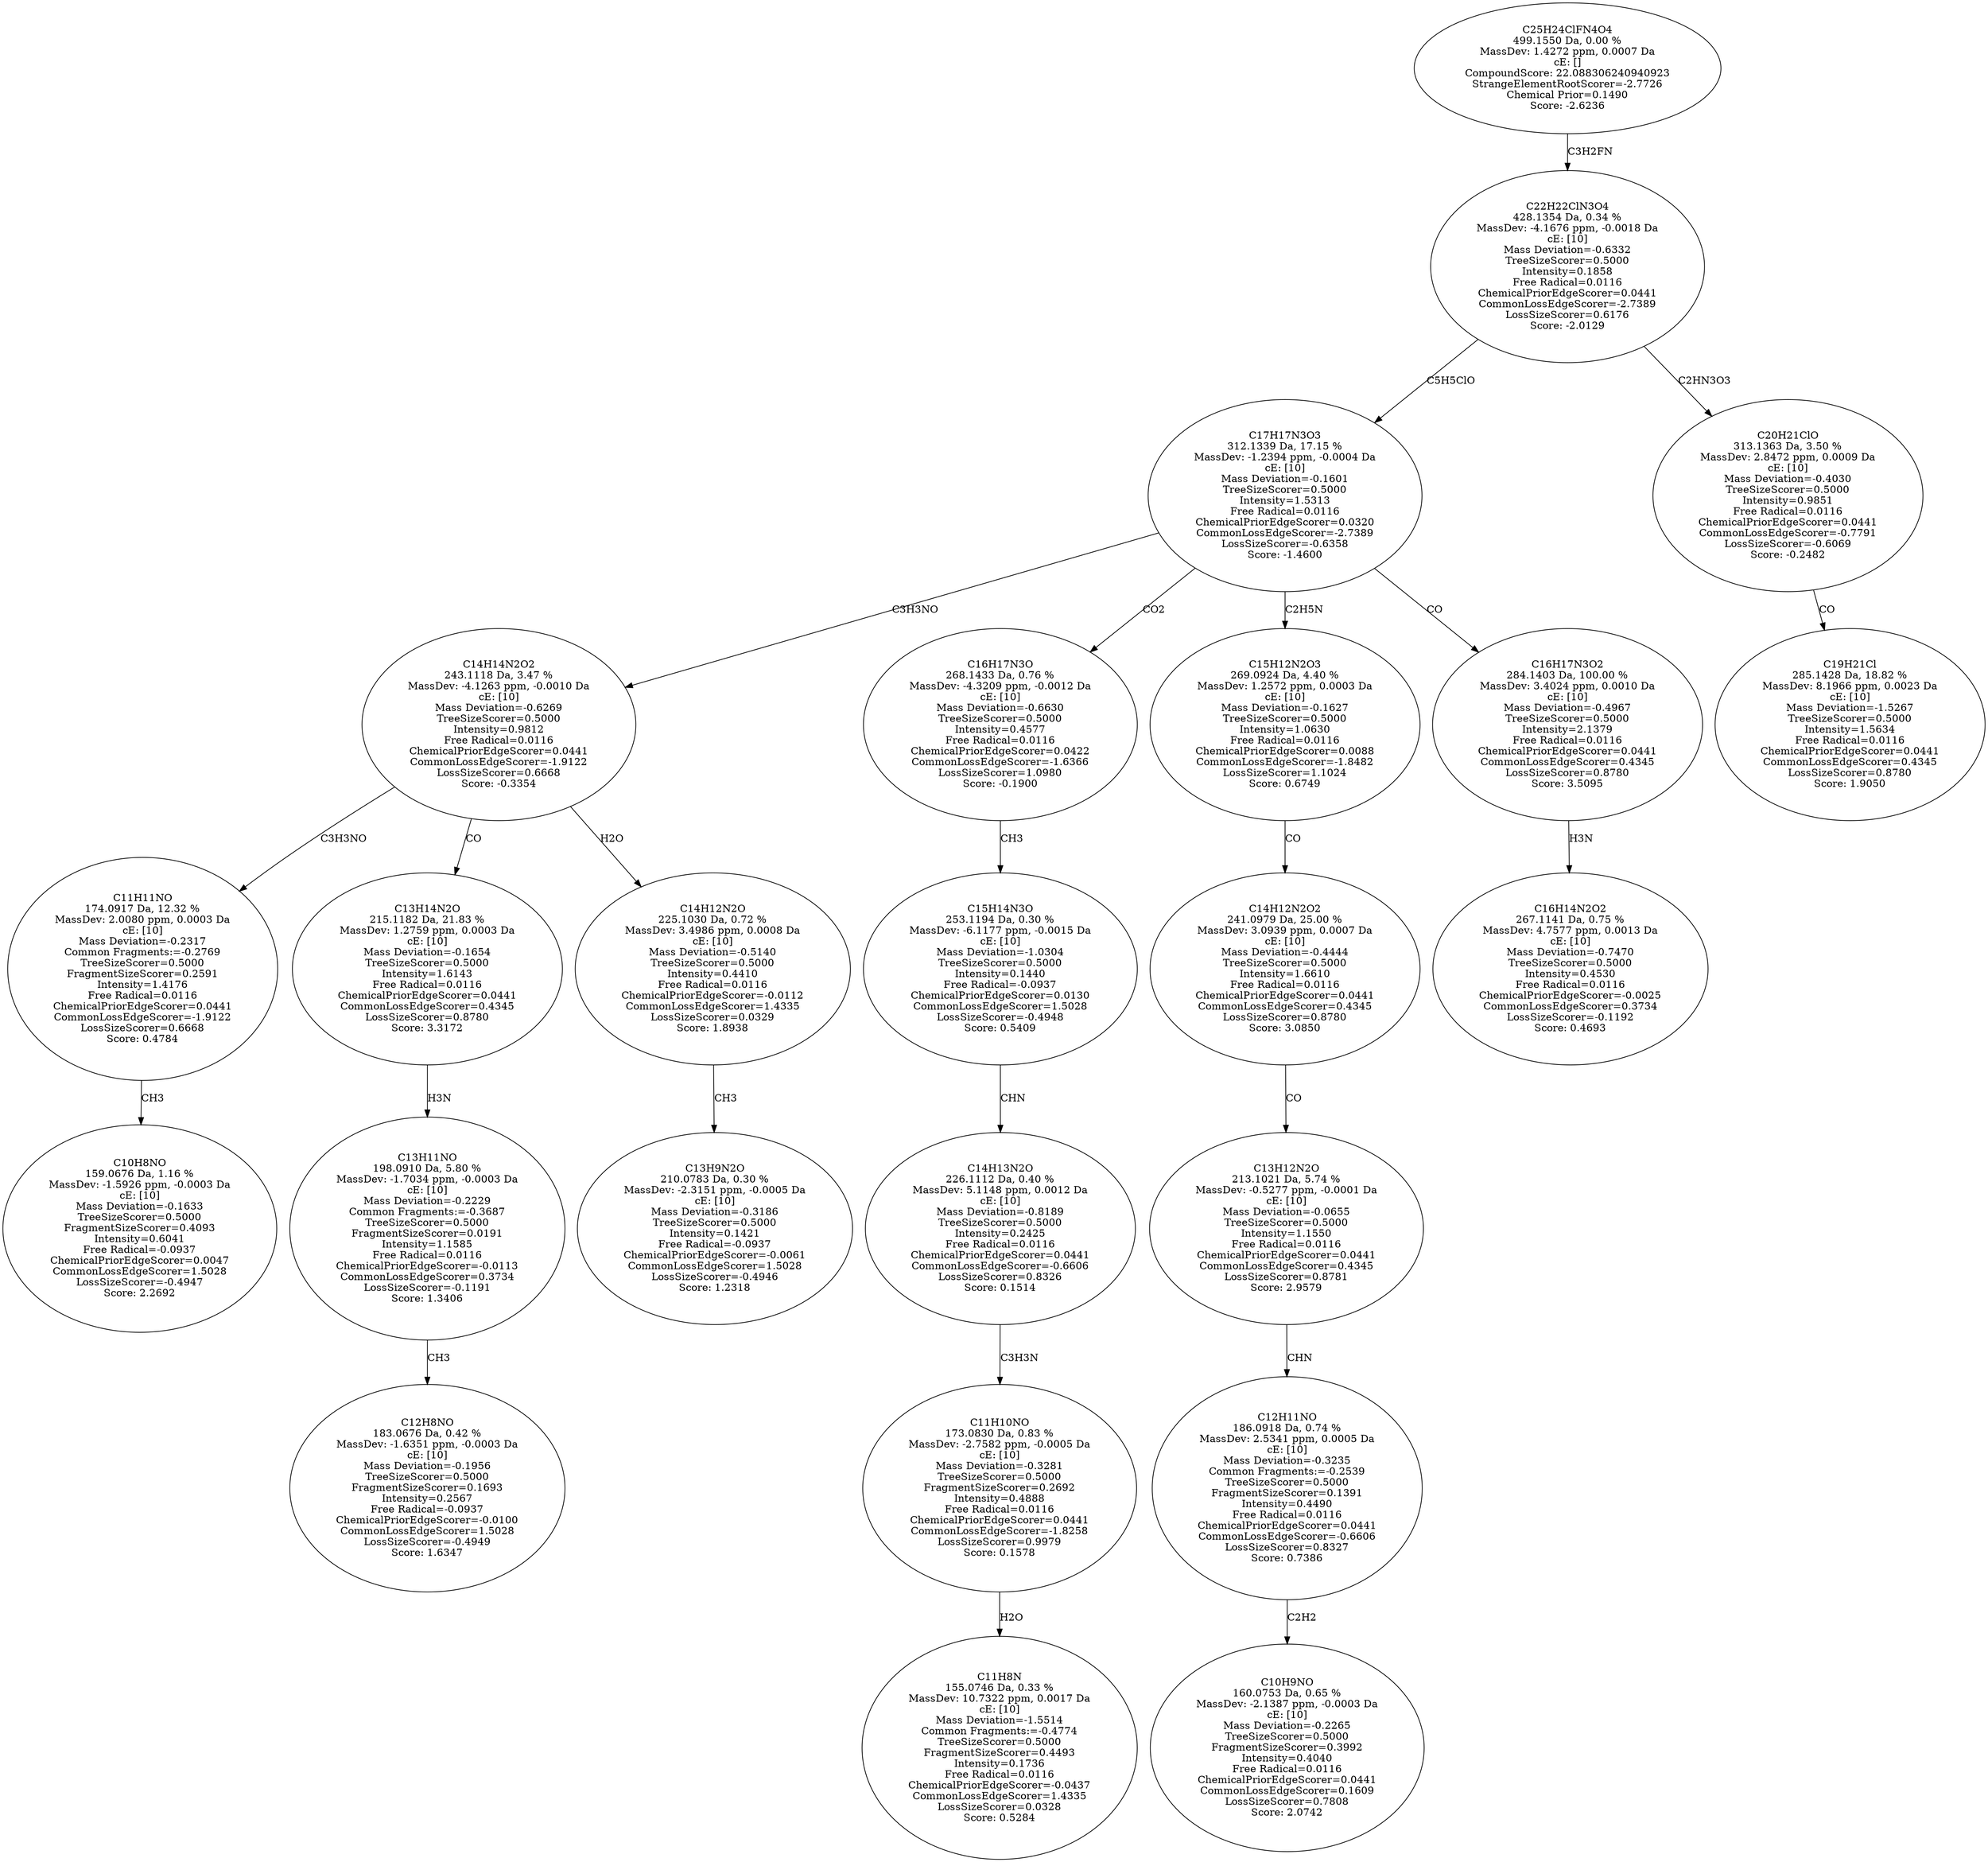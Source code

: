 strict digraph {
v1 [label="C10H8NO\n159.0676 Da, 1.16 %\nMassDev: -1.5926 ppm, -0.0003 Da\ncE: [10]\nMass Deviation=-0.1633\nTreeSizeScorer=0.5000\nFragmentSizeScorer=0.4093\nIntensity=0.6041\nFree Radical=-0.0937\nChemicalPriorEdgeScorer=0.0047\nCommonLossEdgeScorer=1.5028\nLossSizeScorer=-0.4947\nScore: 2.2692"];
v2 [label="C11H11NO\n174.0917 Da, 12.32 %\nMassDev: 2.0080 ppm, 0.0003 Da\ncE: [10]\nMass Deviation=-0.2317\nCommon Fragments:=-0.2769\nTreeSizeScorer=0.5000\nFragmentSizeScorer=0.2591\nIntensity=1.4176\nFree Radical=0.0116\nChemicalPriorEdgeScorer=0.0441\nCommonLossEdgeScorer=-1.9122\nLossSizeScorer=0.6668\nScore: 0.4784"];
v3 [label="C12H8NO\n183.0676 Da, 0.42 %\nMassDev: -1.6351 ppm, -0.0003 Da\ncE: [10]\nMass Deviation=-0.1956\nTreeSizeScorer=0.5000\nFragmentSizeScorer=0.1693\nIntensity=0.2567\nFree Radical=-0.0937\nChemicalPriorEdgeScorer=-0.0100\nCommonLossEdgeScorer=1.5028\nLossSizeScorer=-0.4949\nScore: 1.6347"];
v4 [label="C13H11NO\n198.0910 Da, 5.80 %\nMassDev: -1.7034 ppm, -0.0003 Da\ncE: [10]\nMass Deviation=-0.2229\nCommon Fragments:=-0.3687\nTreeSizeScorer=0.5000\nFragmentSizeScorer=0.0191\nIntensity=1.1585\nFree Radical=0.0116\nChemicalPriorEdgeScorer=-0.0113\nCommonLossEdgeScorer=0.3734\nLossSizeScorer=-0.1191\nScore: 1.3406"];
v5 [label="C13H14N2O\n215.1182 Da, 21.83 %\nMassDev: 1.2759 ppm, 0.0003 Da\ncE: [10]\nMass Deviation=-0.1654\nTreeSizeScorer=0.5000\nIntensity=1.6143\nFree Radical=0.0116\nChemicalPriorEdgeScorer=0.0441\nCommonLossEdgeScorer=0.4345\nLossSizeScorer=0.8780\nScore: 3.3172"];
v6 [label="C13H9N2O\n210.0783 Da, 0.30 %\nMassDev: -2.3151 ppm, -0.0005 Da\ncE: [10]\nMass Deviation=-0.3186\nTreeSizeScorer=0.5000\nIntensity=0.1421\nFree Radical=-0.0937\nChemicalPriorEdgeScorer=-0.0061\nCommonLossEdgeScorer=1.5028\nLossSizeScorer=-0.4946\nScore: 1.2318"];
v7 [label="C14H12N2O\n225.1030 Da, 0.72 %\nMassDev: 3.4986 ppm, 0.0008 Da\ncE: [10]\nMass Deviation=-0.5140\nTreeSizeScorer=0.5000\nIntensity=0.4410\nFree Radical=0.0116\nChemicalPriorEdgeScorer=-0.0112\nCommonLossEdgeScorer=1.4335\nLossSizeScorer=0.0329\nScore: 1.8938"];
v8 [label="C14H14N2O2\n243.1118 Da, 3.47 %\nMassDev: -4.1263 ppm, -0.0010 Da\ncE: [10]\nMass Deviation=-0.6269\nTreeSizeScorer=0.5000\nIntensity=0.9812\nFree Radical=0.0116\nChemicalPriorEdgeScorer=0.0441\nCommonLossEdgeScorer=-1.9122\nLossSizeScorer=0.6668\nScore: -0.3354"];
v9 [label="C11H8N\n155.0746 Da, 0.33 %\nMassDev: 10.7322 ppm, 0.0017 Da\ncE: [10]\nMass Deviation=-1.5514\nCommon Fragments:=-0.4774\nTreeSizeScorer=0.5000\nFragmentSizeScorer=0.4493\nIntensity=0.1736\nFree Radical=0.0116\nChemicalPriorEdgeScorer=-0.0437\nCommonLossEdgeScorer=1.4335\nLossSizeScorer=0.0328\nScore: 0.5284"];
v10 [label="C11H10NO\n173.0830 Da, 0.83 %\nMassDev: -2.7582 ppm, -0.0005 Da\ncE: [10]\nMass Deviation=-0.3281\nTreeSizeScorer=0.5000\nFragmentSizeScorer=0.2692\nIntensity=0.4888\nFree Radical=0.0116\nChemicalPriorEdgeScorer=0.0441\nCommonLossEdgeScorer=-1.8258\nLossSizeScorer=0.9979\nScore: 0.1578"];
v11 [label="C14H13N2O\n226.1112 Da, 0.40 %\nMassDev: 5.1148 ppm, 0.0012 Da\ncE: [10]\nMass Deviation=-0.8189\nTreeSizeScorer=0.5000\nIntensity=0.2425\nFree Radical=0.0116\nChemicalPriorEdgeScorer=0.0441\nCommonLossEdgeScorer=-0.6606\nLossSizeScorer=0.8326\nScore: 0.1514"];
v12 [label="C15H14N3O\n253.1194 Da, 0.30 %\nMassDev: -6.1177 ppm, -0.0015 Da\ncE: [10]\nMass Deviation=-1.0304\nTreeSizeScorer=0.5000\nIntensity=0.1440\nFree Radical=-0.0937\nChemicalPriorEdgeScorer=0.0130\nCommonLossEdgeScorer=1.5028\nLossSizeScorer=-0.4948\nScore: 0.5409"];
v13 [label="C16H17N3O\n268.1433 Da, 0.76 %\nMassDev: -4.3209 ppm, -0.0012 Da\ncE: [10]\nMass Deviation=-0.6630\nTreeSizeScorer=0.5000\nIntensity=0.4577\nFree Radical=0.0116\nChemicalPriorEdgeScorer=0.0422\nCommonLossEdgeScorer=-1.6366\nLossSizeScorer=1.0980\nScore: -0.1900"];
v14 [label="C10H9NO\n160.0753 Da, 0.65 %\nMassDev: -2.1387 ppm, -0.0003 Da\ncE: [10]\nMass Deviation=-0.2265\nTreeSizeScorer=0.5000\nFragmentSizeScorer=0.3992\nIntensity=0.4040\nFree Radical=0.0116\nChemicalPriorEdgeScorer=0.0441\nCommonLossEdgeScorer=0.1609\nLossSizeScorer=0.7808\nScore: 2.0742"];
v15 [label="C12H11NO\n186.0918 Da, 0.74 %\nMassDev: 2.5341 ppm, 0.0005 Da\ncE: [10]\nMass Deviation=-0.3235\nCommon Fragments:=-0.2539\nTreeSizeScorer=0.5000\nFragmentSizeScorer=0.1391\nIntensity=0.4490\nFree Radical=0.0116\nChemicalPriorEdgeScorer=0.0441\nCommonLossEdgeScorer=-0.6606\nLossSizeScorer=0.8327\nScore: 0.7386"];
v16 [label="C13H12N2O\n213.1021 Da, 5.74 %\nMassDev: -0.5277 ppm, -0.0001 Da\ncE: [10]\nMass Deviation=-0.0655\nTreeSizeScorer=0.5000\nIntensity=1.1550\nFree Radical=0.0116\nChemicalPriorEdgeScorer=0.0441\nCommonLossEdgeScorer=0.4345\nLossSizeScorer=0.8781\nScore: 2.9579"];
v17 [label="C14H12N2O2\n241.0979 Da, 25.00 %\nMassDev: 3.0939 ppm, 0.0007 Da\ncE: [10]\nMass Deviation=-0.4444\nTreeSizeScorer=0.5000\nIntensity=1.6610\nFree Radical=0.0116\nChemicalPriorEdgeScorer=0.0441\nCommonLossEdgeScorer=0.4345\nLossSizeScorer=0.8780\nScore: 3.0850"];
v18 [label="C15H12N2O3\n269.0924 Da, 4.40 %\nMassDev: 1.2572 ppm, 0.0003 Da\ncE: [10]\nMass Deviation=-0.1627\nTreeSizeScorer=0.5000\nIntensity=1.0630\nFree Radical=0.0116\nChemicalPriorEdgeScorer=0.0088\nCommonLossEdgeScorer=-1.8482\nLossSizeScorer=1.1024\nScore: 0.6749"];
v19 [label="C16H14N2O2\n267.1141 Da, 0.75 %\nMassDev: 4.7577 ppm, 0.0013 Da\ncE: [10]\nMass Deviation=-0.7470\nTreeSizeScorer=0.5000\nIntensity=0.4530\nFree Radical=0.0116\nChemicalPriorEdgeScorer=-0.0025\nCommonLossEdgeScorer=0.3734\nLossSizeScorer=-0.1192\nScore: 0.4693"];
v20 [label="C16H17N3O2\n284.1403 Da, 100.00 %\nMassDev: 3.4024 ppm, 0.0010 Da\ncE: [10]\nMass Deviation=-0.4967\nTreeSizeScorer=0.5000\nIntensity=2.1379\nFree Radical=0.0116\nChemicalPriorEdgeScorer=0.0441\nCommonLossEdgeScorer=0.4345\nLossSizeScorer=0.8780\nScore: 3.5095"];
v21 [label="C17H17N3O3\n312.1339 Da, 17.15 %\nMassDev: -1.2394 ppm, -0.0004 Da\ncE: [10]\nMass Deviation=-0.1601\nTreeSizeScorer=0.5000\nIntensity=1.5313\nFree Radical=0.0116\nChemicalPriorEdgeScorer=0.0320\nCommonLossEdgeScorer=-2.7389\nLossSizeScorer=-0.6358\nScore: -1.4600"];
v22 [label="C19H21Cl\n285.1428 Da, 18.82 %\nMassDev: 8.1966 ppm, 0.0023 Da\ncE: [10]\nMass Deviation=-1.5267\nTreeSizeScorer=0.5000\nIntensity=1.5634\nFree Radical=0.0116\nChemicalPriorEdgeScorer=0.0441\nCommonLossEdgeScorer=0.4345\nLossSizeScorer=0.8780\nScore: 1.9050"];
v23 [label="C20H21ClO\n313.1363 Da, 3.50 %\nMassDev: 2.8472 ppm, 0.0009 Da\ncE: [10]\nMass Deviation=-0.4030\nTreeSizeScorer=0.5000\nIntensity=0.9851\nFree Radical=0.0116\nChemicalPriorEdgeScorer=0.0441\nCommonLossEdgeScorer=-0.7791\nLossSizeScorer=-0.6069\nScore: -0.2482"];
v24 [label="C22H22ClN3O4\n428.1354 Da, 0.34 %\nMassDev: -4.1676 ppm, -0.0018 Da\ncE: [10]\nMass Deviation=-0.6332\nTreeSizeScorer=0.5000\nIntensity=0.1858\nFree Radical=0.0116\nChemicalPriorEdgeScorer=0.0441\nCommonLossEdgeScorer=-2.7389\nLossSizeScorer=0.6176\nScore: -2.0129"];
v25 [label="C25H24ClFN4O4\n499.1550 Da, 0.00 %\nMassDev: 1.4272 ppm, 0.0007 Da\ncE: []\nCompoundScore: 22.088306240940923\nStrangeElementRootScorer=-2.7726\nChemical Prior=0.1490\nScore: -2.6236"];
v2 -> v1 [label="CH3"];
v8 -> v2 [label="C3H3NO"];
v4 -> v3 [label="CH3"];
v5 -> v4 [label="H3N"];
v8 -> v5 [label="CO"];
v7 -> v6 [label="CH3"];
v8 -> v7 [label="H2O"];
v21 -> v8 [label="C3H3NO"];
v10 -> v9 [label="H2O"];
v11 -> v10 [label="C3H3N"];
v12 -> v11 [label="CHN"];
v13 -> v12 [label="CH3"];
v21 -> v13 [label="CO2"];
v15 -> v14 [label="C2H2"];
v16 -> v15 [label="CHN"];
v17 -> v16 [label="CO"];
v18 -> v17 [label="CO"];
v21 -> v18 [label="C2H5N"];
v20 -> v19 [label="H3N"];
v21 -> v20 [label="CO"];
v24 -> v21 [label="C5H5ClO"];
v23 -> v22 [label="CO"];
v24 -> v23 [label="C2HN3O3"];
v25 -> v24 [label="C3H2FN"];
}